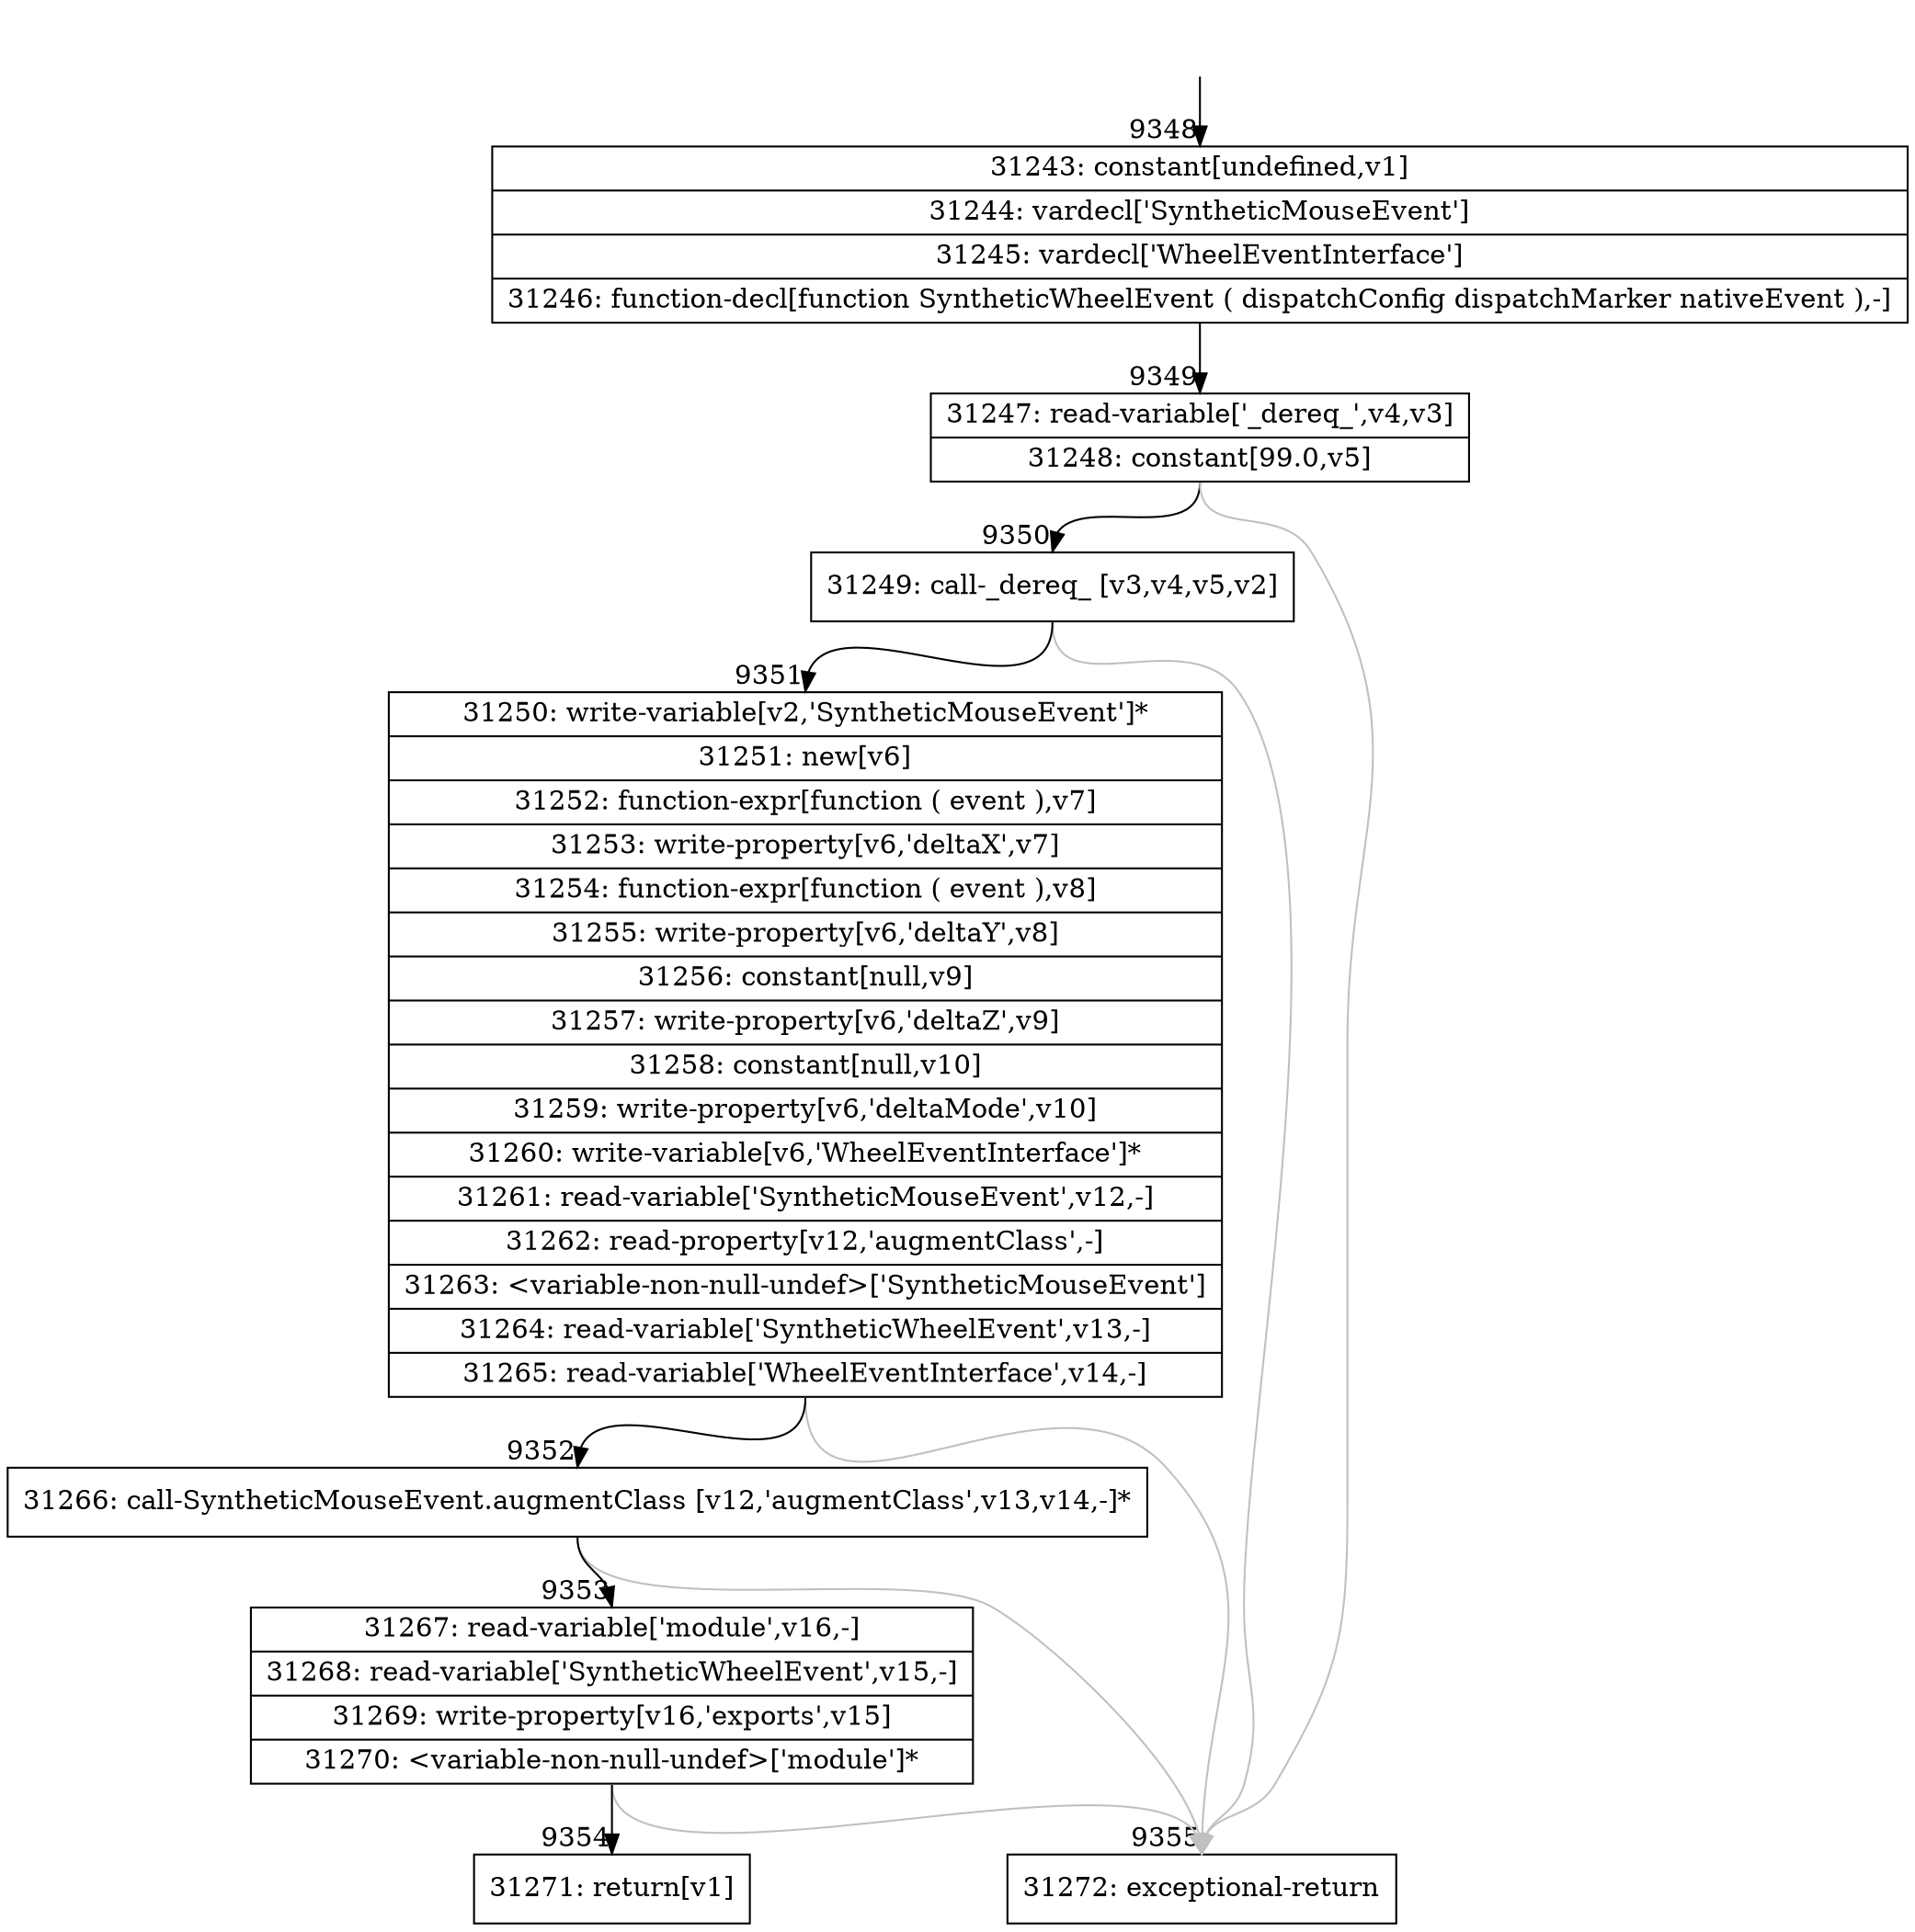 digraph {
rankdir="TD"
BB_entry683[shape=none,label=""];
BB_entry683 -> BB9348 [tailport=s, headport=n, headlabel="    9348"]
BB9348 [shape=record label="{31243: constant[undefined,v1]|31244: vardecl['SyntheticMouseEvent']|31245: vardecl['WheelEventInterface']|31246: function-decl[function SyntheticWheelEvent ( dispatchConfig dispatchMarker nativeEvent ),-]}" ] 
BB9348 -> BB9349 [tailport=s, headport=n, headlabel="      9349"]
BB9349 [shape=record label="{31247: read-variable['_dereq_',v4,v3]|31248: constant[99.0,v5]}" ] 
BB9349 -> BB9350 [tailport=s, headport=n, headlabel="      9350"]
BB9349 -> BB9355 [tailport=s, headport=n, color=gray, headlabel="      9355"]
BB9350 [shape=record label="{31249: call-_dereq_ [v3,v4,v5,v2]}" ] 
BB9350 -> BB9351 [tailport=s, headport=n, headlabel="      9351"]
BB9350 -> BB9355 [tailport=s, headport=n, color=gray]
BB9351 [shape=record label="{31250: write-variable[v2,'SyntheticMouseEvent']*|31251: new[v6]|31252: function-expr[function ( event ),v7]|31253: write-property[v6,'deltaX',v7]|31254: function-expr[function ( event ),v8]|31255: write-property[v6,'deltaY',v8]|31256: constant[null,v9]|31257: write-property[v6,'deltaZ',v9]|31258: constant[null,v10]|31259: write-property[v6,'deltaMode',v10]|31260: write-variable[v6,'WheelEventInterface']*|31261: read-variable['SyntheticMouseEvent',v12,-]|31262: read-property[v12,'augmentClass',-]|31263: \<variable-non-null-undef\>['SyntheticMouseEvent']|31264: read-variable['SyntheticWheelEvent',v13,-]|31265: read-variable['WheelEventInterface',v14,-]}" ] 
BB9351 -> BB9352 [tailport=s, headport=n, headlabel="      9352"]
BB9351 -> BB9355 [tailport=s, headport=n, color=gray]
BB9352 [shape=record label="{31266: call-SyntheticMouseEvent.augmentClass [v12,'augmentClass',v13,v14,-]*}" ] 
BB9352 -> BB9353 [tailport=s, headport=n, headlabel="      9353"]
BB9352 -> BB9355 [tailport=s, headport=n, color=gray]
BB9353 [shape=record label="{31267: read-variable['module',v16,-]|31268: read-variable['SyntheticWheelEvent',v15,-]|31269: write-property[v16,'exports',v15]|31270: \<variable-non-null-undef\>['module']*}" ] 
BB9353 -> BB9354 [tailport=s, headport=n, headlabel="      9354"]
BB9353 -> BB9355 [tailport=s, headport=n, color=gray]
BB9354 [shape=record label="{31271: return[v1]}" ] 
BB9355 [shape=record label="{31272: exceptional-return}" ] 
//#$~ 16547
}
